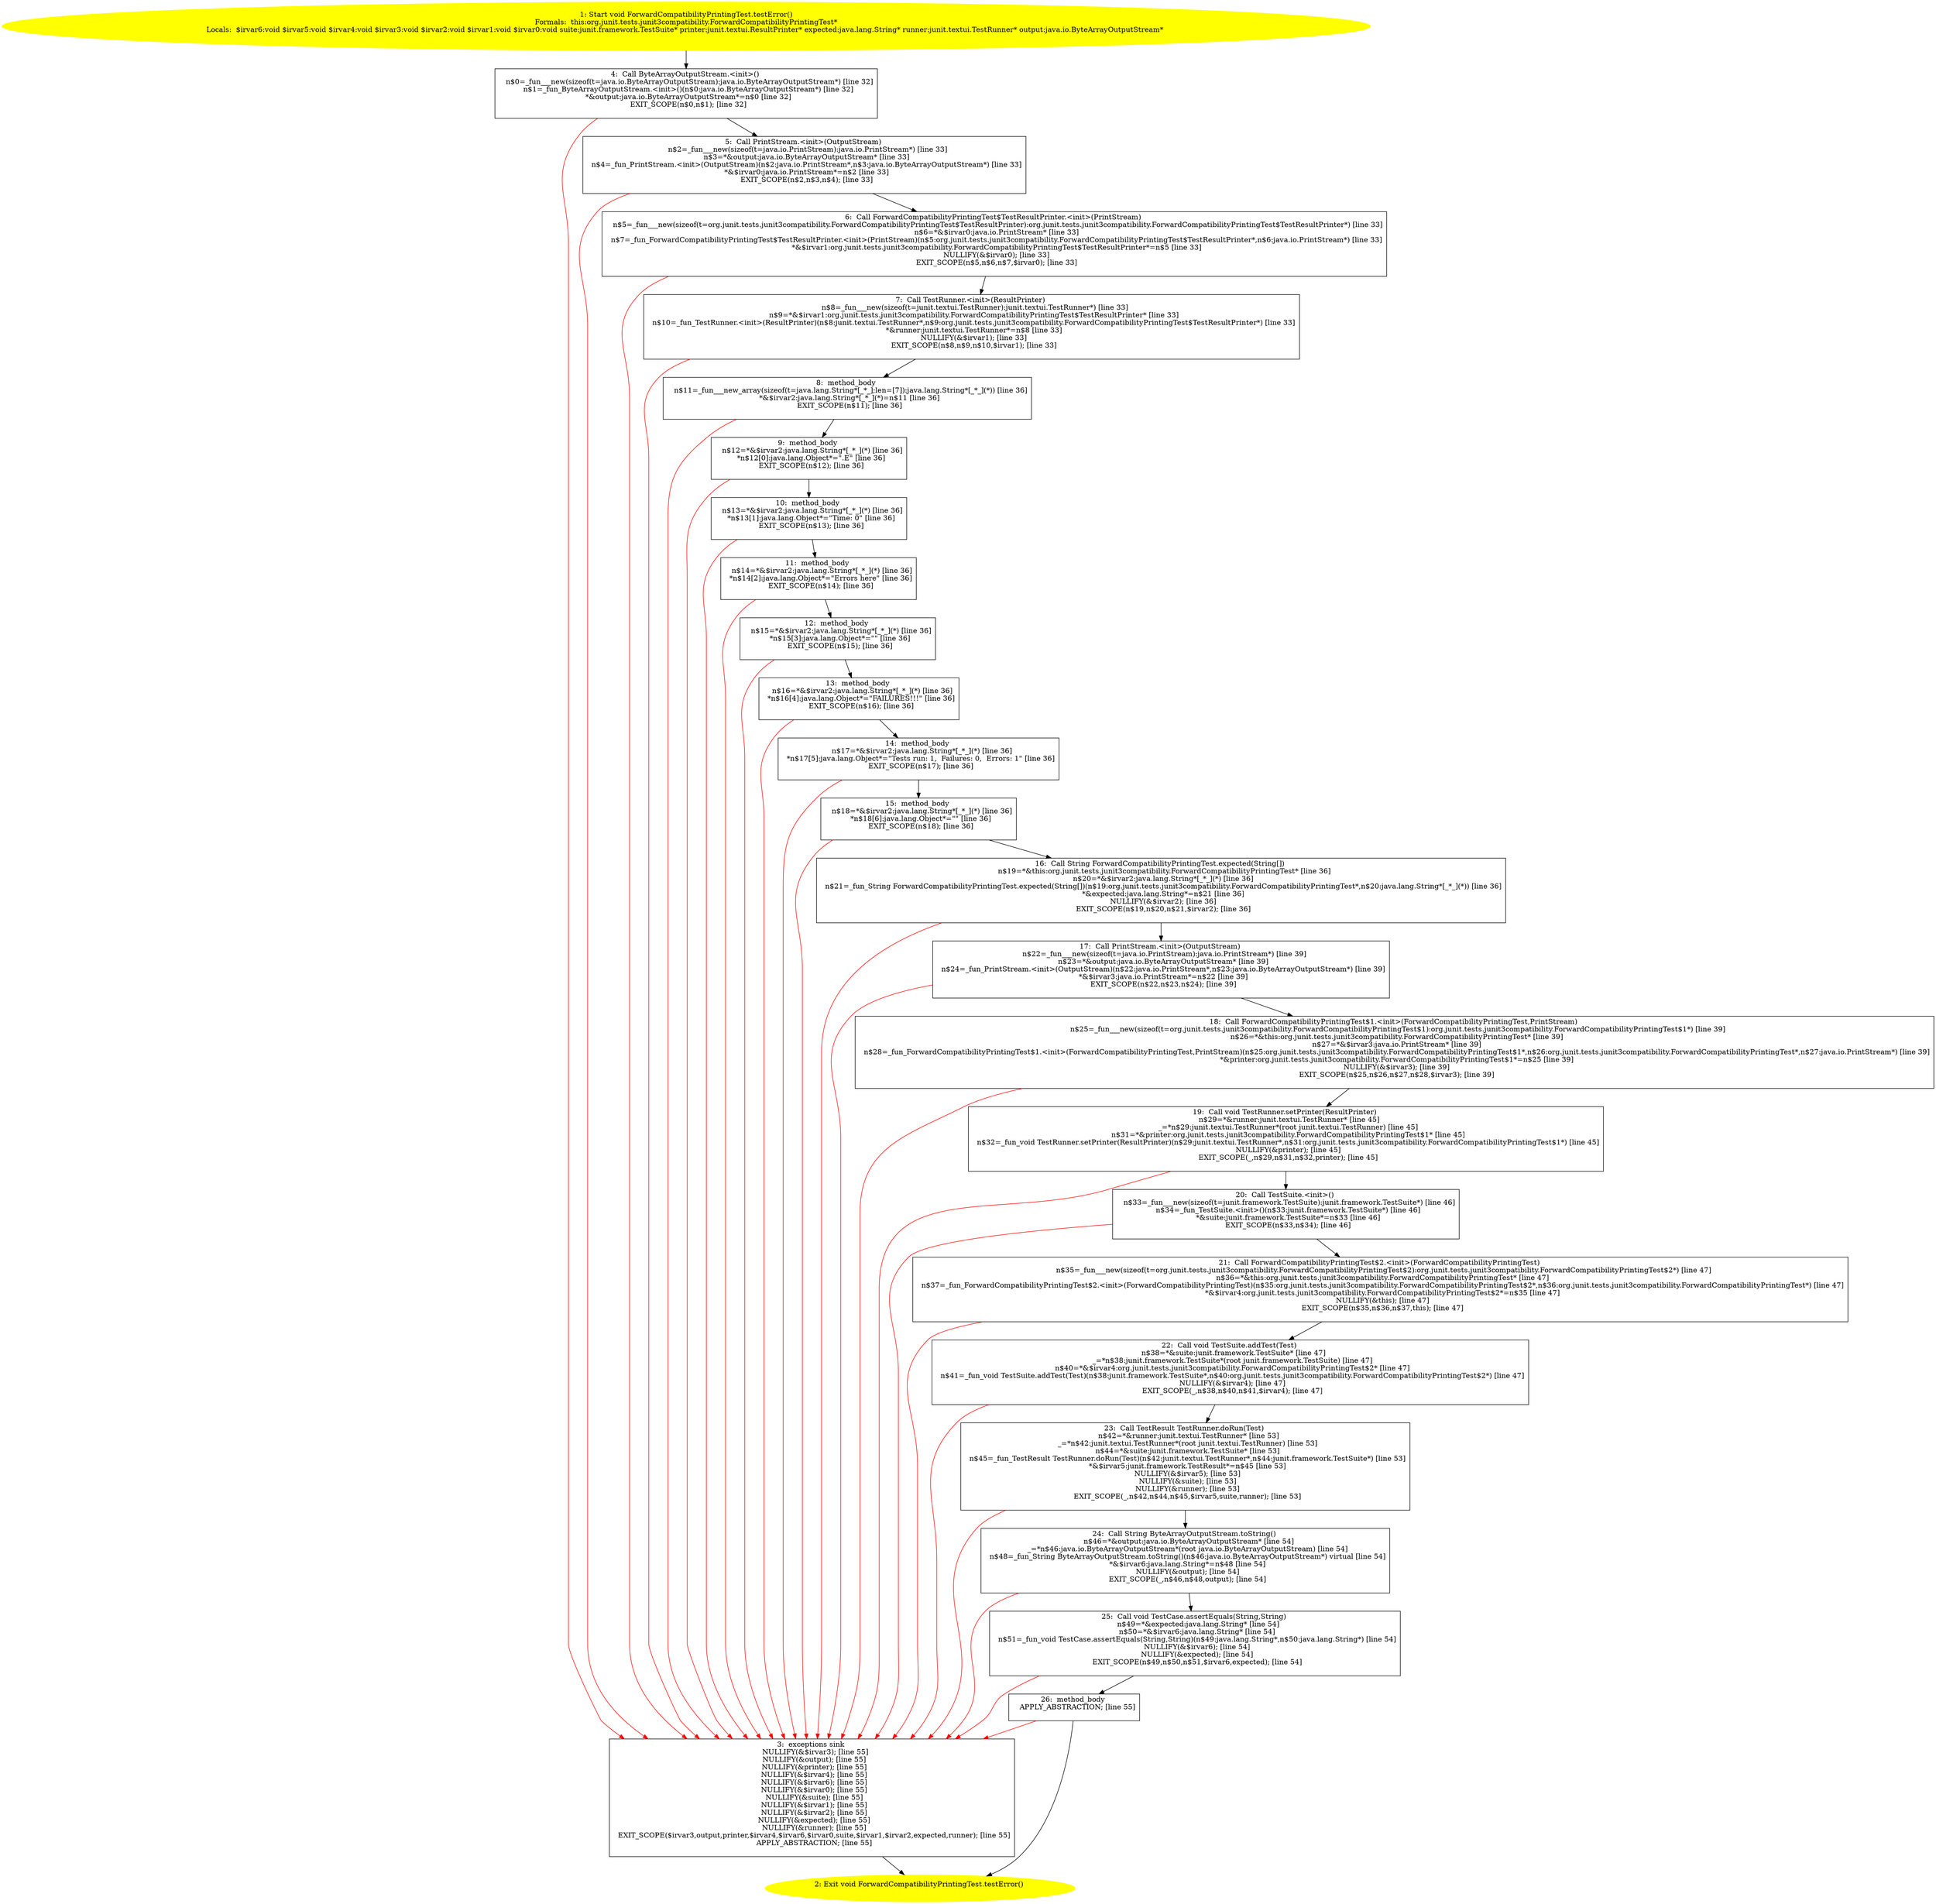 /* @generated */
digraph cfg {
"org.junit.tests.junit3compatibility.ForwardCompatibilityPrintingTest.testError():void.cd23a81fd01dee6052bc94164dd64646_1" [label="1: Start void ForwardCompatibilityPrintingTest.testError()\nFormals:  this:org.junit.tests.junit3compatibility.ForwardCompatibilityPrintingTest*\nLocals:  $irvar6:void $irvar5:void $irvar4:void $irvar3:void $irvar2:void $irvar1:void $irvar0:void suite:junit.framework.TestSuite* printer:junit.textui.ResultPrinter* expected:java.lang.String* runner:junit.textui.TestRunner* output:java.io.ByteArrayOutputStream* \n  " color=yellow style=filled]
	

	 "org.junit.tests.junit3compatibility.ForwardCompatibilityPrintingTest.testError():void.cd23a81fd01dee6052bc94164dd64646_1" -> "org.junit.tests.junit3compatibility.ForwardCompatibilityPrintingTest.testError():void.cd23a81fd01dee6052bc94164dd64646_4" ;
"org.junit.tests.junit3compatibility.ForwardCompatibilityPrintingTest.testError():void.cd23a81fd01dee6052bc94164dd64646_2" [label="2: Exit void ForwardCompatibilityPrintingTest.testError() \n  " color=yellow style=filled]
	

"org.junit.tests.junit3compatibility.ForwardCompatibilityPrintingTest.testError():void.cd23a81fd01dee6052bc94164dd64646_3" [label="3:  exceptions sink \n   NULLIFY(&$irvar3); [line 55]\n  NULLIFY(&output); [line 55]\n  NULLIFY(&printer); [line 55]\n  NULLIFY(&$irvar4); [line 55]\n  NULLIFY(&$irvar6); [line 55]\n  NULLIFY(&$irvar0); [line 55]\n  NULLIFY(&suite); [line 55]\n  NULLIFY(&$irvar1); [line 55]\n  NULLIFY(&$irvar2); [line 55]\n  NULLIFY(&expected); [line 55]\n  NULLIFY(&runner); [line 55]\n  EXIT_SCOPE($irvar3,output,printer,$irvar4,$irvar6,$irvar0,suite,$irvar1,$irvar2,expected,runner); [line 55]\n  APPLY_ABSTRACTION; [line 55]\n " shape="box"]
	

	 "org.junit.tests.junit3compatibility.ForwardCompatibilityPrintingTest.testError():void.cd23a81fd01dee6052bc94164dd64646_3" -> "org.junit.tests.junit3compatibility.ForwardCompatibilityPrintingTest.testError():void.cd23a81fd01dee6052bc94164dd64646_2" ;
"org.junit.tests.junit3compatibility.ForwardCompatibilityPrintingTest.testError():void.cd23a81fd01dee6052bc94164dd64646_4" [label="4:  Call ByteArrayOutputStream.<init>() \n   n$0=_fun___new(sizeof(t=java.io.ByteArrayOutputStream):java.io.ByteArrayOutputStream*) [line 32]\n  n$1=_fun_ByteArrayOutputStream.<init>()(n$0:java.io.ByteArrayOutputStream*) [line 32]\n  *&output:java.io.ByteArrayOutputStream*=n$0 [line 32]\n  EXIT_SCOPE(n$0,n$1); [line 32]\n " shape="box"]
	

	 "org.junit.tests.junit3compatibility.ForwardCompatibilityPrintingTest.testError():void.cd23a81fd01dee6052bc94164dd64646_4" -> "org.junit.tests.junit3compatibility.ForwardCompatibilityPrintingTest.testError():void.cd23a81fd01dee6052bc94164dd64646_5" ;
	 "org.junit.tests.junit3compatibility.ForwardCompatibilityPrintingTest.testError():void.cd23a81fd01dee6052bc94164dd64646_4" -> "org.junit.tests.junit3compatibility.ForwardCompatibilityPrintingTest.testError():void.cd23a81fd01dee6052bc94164dd64646_3" [color="red" ];
"org.junit.tests.junit3compatibility.ForwardCompatibilityPrintingTest.testError():void.cd23a81fd01dee6052bc94164dd64646_5" [label="5:  Call PrintStream.<init>(OutputStream) \n   n$2=_fun___new(sizeof(t=java.io.PrintStream):java.io.PrintStream*) [line 33]\n  n$3=*&output:java.io.ByteArrayOutputStream* [line 33]\n  n$4=_fun_PrintStream.<init>(OutputStream)(n$2:java.io.PrintStream*,n$3:java.io.ByteArrayOutputStream*) [line 33]\n  *&$irvar0:java.io.PrintStream*=n$2 [line 33]\n  EXIT_SCOPE(n$2,n$3,n$4); [line 33]\n " shape="box"]
	

	 "org.junit.tests.junit3compatibility.ForwardCompatibilityPrintingTest.testError():void.cd23a81fd01dee6052bc94164dd64646_5" -> "org.junit.tests.junit3compatibility.ForwardCompatibilityPrintingTest.testError():void.cd23a81fd01dee6052bc94164dd64646_6" ;
	 "org.junit.tests.junit3compatibility.ForwardCompatibilityPrintingTest.testError():void.cd23a81fd01dee6052bc94164dd64646_5" -> "org.junit.tests.junit3compatibility.ForwardCompatibilityPrintingTest.testError():void.cd23a81fd01dee6052bc94164dd64646_3" [color="red" ];
"org.junit.tests.junit3compatibility.ForwardCompatibilityPrintingTest.testError():void.cd23a81fd01dee6052bc94164dd64646_6" [label="6:  Call ForwardCompatibilityPrintingTest$TestResultPrinter.<init>(PrintStream) \n   n$5=_fun___new(sizeof(t=org.junit.tests.junit3compatibility.ForwardCompatibilityPrintingTest$TestResultPrinter):org.junit.tests.junit3compatibility.ForwardCompatibilityPrintingTest$TestResultPrinter*) [line 33]\n  n$6=*&$irvar0:java.io.PrintStream* [line 33]\n  n$7=_fun_ForwardCompatibilityPrintingTest$TestResultPrinter.<init>(PrintStream)(n$5:org.junit.tests.junit3compatibility.ForwardCompatibilityPrintingTest$TestResultPrinter*,n$6:java.io.PrintStream*) [line 33]\n  *&$irvar1:org.junit.tests.junit3compatibility.ForwardCompatibilityPrintingTest$TestResultPrinter*=n$5 [line 33]\n  NULLIFY(&$irvar0); [line 33]\n  EXIT_SCOPE(n$5,n$6,n$7,$irvar0); [line 33]\n " shape="box"]
	

	 "org.junit.tests.junit3compatibility.ForwardCompatibilityPrintingTest.testError():void.cd23a81fd01dee6052bc94164dd64646_6" -> "org.junit.tests.junit3compatibility.ForwardCompatibilityPrintingTest.testError():void.cd23a81fd01dee6052bc94164dd64646_7" ;
	 "org.junit.tests.junit3compatibility.ForwardCompatibilityPrintingTest.testError():void.cd23a81fd01dee6052bc94164dd64646_6" -> "org.junit.tests.junit3compatibility.ForwardCompatibilityPrintingTest.testError():void.cd23a81fd01dee6052bc94164dd64646_3" [color="red" ];
"org.junit.tests.junit3compatibility.ForwardCompatibilityPrintingTest.testError():void.cd23a81fd01dee6052bc94164dd64646_7" [label="7:  Call TestRunner.<init>(ResultPrinter) \n   n$8=_fun___new(sizeof(t=junit.textui.TestRunner):junit.textui.TestRunner*) [line 33]\n  n$9=*&$irvar1:org.junit.tests.junit3compatibility.ForwardCompatibilityPrintingTest$TestResultPrinter* [line 33]\n  n$10=_fun_TestRunner.<init>(ResultPrinter)(n$8:junit.textui.TestRunner*,n$9:org.junit.tests.junit3compatibility.ForwardCompatibilityPrintingTest$TestResultPrinter*) [line 33]\n  *&runner:junit.textui.TestRunner*=n$8 [line 33]\n  NULLIFY(&$irvar1); [line 33]\n  EXIT_SCOPE(n$8,n$9,n$10,$irvar1); [line 33]\n " shape="box"]
	

	 "org.junit.tests.junit3compatibility.ForwardCompatibilityPrintingTest.testError():void.cd23a81fd01dee6052bc94164dd64646_7" -> "org.junit.tests.junit3compatibility.ForwardCompatibilityPrintingTest.testError():void.cd23a81fd01dee6052bc94164dd64646_8" ;
	 "org.junit.tests.junit3compatibility.ForwardCompatibilityPrintingTest.testError():void.cd23a81fd01dee6052bc94164dd64646_7" -> "org.junit.tests.junit3compatibility.ForwardCompatibilityPrintingTest.testError():void.cd23a81fd01dee6052bc94164dd64646_3" [color="red" ];
"org.junit.tests.junit3compatibility.ForwardCompatibilityPrintingTest.testError():void.cd23a81fd01dee6052bc94164dd64646_8" [label="8:  method_body \n   n$11=_fun___new_array(sizeof(t=java.lang.String*[_*_];len=[7]):java.lang.String*[_*_](*)) [line 36]\n  *&$irvar2:java.lang.String*[_*_](*)=n$11 [line 36]\n  EXIT_SCOPE(n$11); [line 36]\n " shape="box"]
	

	 "org.junit.tests.junit3compatibility.ForwardCompatibilityPrintingTest.testError():void.cd23a81fd01dee6052bc94164dd64646_8" -> "org.junit.tests.junit3compatibility.ForwardCompatibilityPrintingTest.testError():void.cd23a81fd01dee6052bc94164dd64646_9" ;
	 "org.junit.tests.junit3compatibility.ForwardCompatibilityPrintingTest.testError():void.cd23a81fd01dee6052bc94164dd64646_8" -> "org.junit.tests.junit3compatibility.ForwardCompatibilityPrintingTest.testError():void.cd23a81fd01dee6052bc94164dd64646_3" [color="red" ];
"org.junit.tests.junit3compatibility.ForwardCompatibilityPrintingTest.testError():void.cd23a81fd01dee6052bc94164dd64646_9" [label="9:  method_body \n   n$12=*&$irvar2:java.lang.String*[_*_](*) [line 36]\n  *n$12[0]:java.lang.Object*=\".E\" [line 36]\n  EXIT_SCOPE(n$12); [line 36]\n " shape="box"]
	

	 "org.junit.tests.junit3compatibility.ForwardCompatibilityPrintingTest.testError():void.cd23a81fd01dee6052bc94164dd64646_9" -> "org.junit.tests.junit3compatibility.ForwardCompatibilityPrintingTest.testError():void.cd23a81fd01dee6052bc94164dd64646_10" ;
	 "org.junit.tests.junit3compatibility.ForwardCompatibilityPrintingTest.testError():void.cd23a81fd01dee6052bc94164dd64646_9" -> "org.junit.tests.junit3compatibility.ForwardCompatibilityPrintingTest.testError():void.cd23a81fd01dee6052bc94164dd64646_3" [color="red" ];
"org.junit.tests.junit3compatibility.ForwardCompatibilityPrintingTest.testError():void.cd23a81fd01dee6052bc94164dd64646_10" [label="10:  method_body \n   n$13=*&$irvar2:java.lang.String*[_*_](*) [line 36]\n  *n$13[1]:java.lang.Object*=\"Time: 0\" [line 36]\n  EXIT_SCOPE(n$13); [line 36]\n " shape="box"]
	

	 "org.junit.tests.junit3compatibility.ForwardCompatibilityPrintingTest.testError():void.cd23a81fd01dee6052bc94164dd64646_10" -> "org.junit.tests.junit3compatibility.ForwardCompatibilityPrintingTest.testError():void.cd23a81fd01dee6052bc94164dd64646_11" ;
	 "org.junit.tests.junit3compatibility.ForwardCompatibilityPrintingTest.testError():void.cd23a81fd01dee6052bc94164dd64646_10" -> "org.junit.tests.junit3compatibility.ForwardCompatibilityPrintingTest.testError():void.cd23a81fd01dee6052bc94164dd64646_3" [color="red" ];
"org.junit.tests.junit3compatibility.ForwardCompatibilityPrintingTest.testError():void.cd23a81fd01dee6052bc94164dd64646_11" [label="11:  method_body \n   n$14=*&$irvar2:java.lang.String*[_*_](*) [line 36]\n  *n$14[2]:java.lang.Object*=\"Errors here\" [line 36]\n  EXIT_SCOPE(n$14); [line 36]\n " shape="box"]
	

	 "org.junit.tests.junit3compatibility.ForwardCompatibilityPrintingTest.testError():void.cd23a81fd01dee6052bc94164dd64646_11" -> "org.junit.tests.junit3compatibility.ForwardCompatibilityPrintingTest.testError():void.cd23a81fd01dee6052bc94164dd64646_12" ;
	 "org.junit.tests.junit3compatibility.ForwardCompatibilityPrintingTest.testError():void.cd23a81fd01dee6052bc94164dd64646_11" -> "org.junit.tests.junit3compatibility.ForwardCompatibilityPrintingTest.testError():void.cd23a81fd01dee6052bc94164dd64646_3" [color="red" ];
"org.junit.tests.junit3compatibility.ForwardCompatibilityPrintingTest.testError():void.cd23a81fd01dee6052bc94164dd64646_12" [label="12:  method_body \n   n$15=*&$irvar2:java.lang.String*[_*_](*) [line 36]\n  *n$15[3]:java.lang.Object*=\"\" [line 36]\n  EXIT_SCOPE(n$15); [line 36]\n " shape="box"]
	

	 "org.junit.tests.junit3compatibility.ForwardCompatibilityPrintingTest.testError():void.cd23a81fd01dee6052bc94164dd64646_12" -> "org.junit.tests.junit3compatibility.ForwardCompatibilityPrintingTest.testError():void.cd23a81fd01dee6052bc94164dd64646_13" ;
	 "org.junit.tests.junit3compatibility.ForwardCompatibilityPrintingTest.testError():void.cd23a81fd01dee6052bc94164dd64646_12" -> "org.junit.tests.junit3compatibility.ForwardCompatibilityPrintingTest.testError():void.cd23a81fd01dee6052bc94164dd64646_3" [color="red" ];
"org.junit.tests.junit3compatibility.ForwardCompatibilityPrintingTest.testError():void.cd23a81fd01dee6052bc94164dd64646_13" [label="13:  method_body \n   n$16=*&$irvar2:java.lang.String*[_*_](*) [line 36]\n  *n$16[4]:java.lang.Object*=\"FAILURES!!!\" [line 36]\n  EXIT_SCOPE(n$16); [line 36]\n " shape="box"]
	

	 "org.junit.tests.junit3compatibility.ForwardCompatibilityPrintingTest.testError():void.cd23a81fd01dee6052bc94164dd64646_13" -> "org.junit.tests.junit3compatibility.ForwardCompatibilityPrintingTest.testError():void.cd23a81fd01dee6052bc94164dd64646_14" ;
	 "org.junit.tests.junit3compatibility.ForwardCompatibilityPrintingTest.testError():void.cd23a81fd01dee6052bc94164dd64646_13" -> "org.junit.tests.junit3compatibility.ForwardCompatibilityPrintingTest.testError():void.cd23a81fd01dee6052bc94164dd64646_3" [color="red" ];
"org.junit.tests.junit3compatibility.ForwardCompatibilityPrintingTest.testError():void.cd23a81fd01dee6052bc94164dd64646_14" [label="14:  method_body \n   n$17=*&$irvar2:java.lang.String*[_*_](*) [line 36]\n  *n$17[5]:java.lang.Object*=\"Tests run: 1,  Failures: 0,  Errors: 1\" [line 36]\n  EXIT_SCOPE(n$17); [line 36]\n " shape="box"]
	

	 "org.junit.tests.junit3compatibility.ForwardCompatibilityPrintingTest.testError():void.cd23a81fd01dee6052bc94164dd64646_14" -> "org.junit.tests.junit3compatibility.ForwardCompatibilityPrintingTest.testError():void.cd23a81fd01dee6052bc94164dd64646_15" ;
	 "org.junit.tests.junit3compatibility.ForwardCompatibilityPrintingTest.testError():void.cd23a81fd01dee6052bc94164dd64646_14" -> "org.junit.tests.junit3compatibility.ForwardCompatibilityPrintingTest.testError():void.cd23a81fd01dee6052bc94164dd64646_3" [color="red" ];
"org.junit.tests.junit3compatibility.ForwardCompatibilityPrintingTest.testError():void.cd23a81fd01dee6052bc94164dd64646_15" [label="15:  method_body \n   n$18=*&$irvar2:java.lang.String*[_*_](*) [line 36]\n  *n$18[6]:java.lang.Object*=\"\" [line 36]\n  EXIT_SCOPE(n$18); [line 36]\n " shape="box"]
	

	 "org.junit.tests.junit3compatibility.ForwardCompatibilityPrintingTest.testError():void.cd23a81fd01dee6052bc94164dd64646_15" -> "org.junit.tests.junit3compatibility.ForwardCompatibilityPrintingTest.testError():void.cd23a81fd01dee6052bc94164dd64646_16" ;
	 "org.junit.tests.junit3compatibility.ForwardCompatibilityPrintingTest.testError():void.cd23a81fd01dee6052bc94164dd64646_15" -> "org.junit.tests.junit3compatibility.ForwardCompatibilityPrintingTest.testError():void.cd23a81fd01dee6052bc94164dd64646_3" [color="red" ];
"org.junit.tests.junit3compatibility.ForwardCompatibilityPrintingTest.testError():void.cd23a81fd01dee6052bc94164dd64646_16" [label="16:  Call String ForwardCompatibilityPrintingTest.expected(String[]) \n   n$19=*&this:org.junit.tests.junit3compatibility.ForwardCompatibilityPrintingTest* [line 36]\n  n$20=*&$irvar2:java.lang.String*[_*_](*) [line 36]\n  n$21=_fun_String ForwardCompatibilityPrintingTest.expected(String[])(n$19:org.junit.tests.junit3compatibility.ForwardCompatibilityPrintingTest*,n$20:java.lang.String*[_*_](*)) [line 36]\n  *&expected:java.lang.String*=n$21 [line 36]\n  NULLIFY(&$irvar2); [line 36]\n  EXIT_SCOPE(n$19,n$20,n$21,$irvar2); [line 36]\n " shape="box"]
	

	 "org.junit.tests.junit3compatibility.ForwardCompatibilityPrintingTest.testError():void.cd23a81fd01dee6052bc94164dd64646_16" -> "org.junit.tests.junit3compatibility.ForwardCompatibilityPrintingTest.testError():void.cd23a81fd01dee6052bc94164dd64646_17" ;
	 "org.junit.tests.junit3compatibility.ForwardCompatibilityPrintingTest.testError():void.cd23a81fd01dee6052bc94164dd64646_16" -> "org.junit.tests.junit3compatibility.ForwardCompatibilityPrintingTest.testError():void.cd23a81fd01dee6052bc94164dd64646_3" [color="red" ];
"org.junit.tests.junit3compatibility.ForwardCompatibilityPrintingTest.testError():void.cd23a81fd01dee6052bc94164dd64646_17" [label="17:  Call PrintStream.<init>(OutputStream) \n   n$22=_fun___new(sizeof(t=java.io.PrintStream):java.io.PrintStream*) [line 39]\n  n$23=*&output:java.io.ByteArrayOutputStream* [line 39]\n  n$24=_fun_PrintStream.<init>(OutputStream)(n$22:java.io.PrintStream*,n$23:java.io.ByteArrayOutputStream*) [line 39]\n  *&$irvar3:java.io.PrintStream*=n$22 [line 39]\n  EXIT_SCOPE(n$22,n$23,n$24); [line 39]\n " shape="box"]
	

	 "org.junit.tests.junit3compatibility.ForwardCompatibilityPrintingTest.testError():void.cd23a81fd01dee6052bc94164dd64646_17" -> "org.junit.tests.junit3compatibility.ForwardCompatibilityPrintingTest.testError():void.cd23a81fd01dee6052bc94164dd64646_18" ;
	 "org.junit.tests.junit3compatibility.ForwardCompatibilityPrintingTest.testError():void.cd23a81fd01dee6052bc94164dd64646_17" -> "org.junit.tests.junit3compatibility.ForwardCompatibilityPrintingTest.testError():void.cd23a81fd01dee6052bc94164dd64646_3" [color="red" ];
"org.junit.tests.junit3compatibility.ForwardCompatibilityPrintingTest.testError():void.cd23a81fd01dee6052bc94164dd64646_18" [label="18:  Call ForwardCompatibilityPrintingTest$1.<init>(ForwardCompatibilityPrintingTest,PrintStream) \n   n$25=_fun___new(sizeof(t=org.junit.tests.junit3compatibility.ForwardCompatibilityPrintingTest$1):org.junit.tests.junit3compatibility.ForwardCompatibilityPrintingTest$1*) [line 39]\n  n$26=*&this:org.junit.tests.junit3compatibility.ForwardCompatibilityPrintingTest* [line 39]\n  n$27=*&$irvar3:java.io.PrintStream* [line 39]\n  n$28=_fun_ForwardCompatibilityPrintingTest$1.<init>(ForwardCompatibilityPrintingTest,PrintStream)(n$25:org.junit.tests.junit3compatibility.ForwardCompatibilityPrintingTest$1*,n$26:org.junit.tests.junit3compatibility.ForwardCompatibilityPrintingTest*,n$27:java.io.PrintStream*) [line 39]\n  *&printer:org.junit.tests.junit3compatibility.ForwardCompatibilityPrintingTest$1*=n$25 [line 39]\n  NULLIFY(&$irvar3); [line 39]\n  EXIT_SCOPE(n$25,n$26,n$27,n$28,$irvar3); [line 39]\n " shape="box"]
	

	 "org.junit.tests.junit3compatibility.ForwardCompatibilityPrintingTest.testError():void.cd23a81fd01dee6052bc94164dd64646_18" -> "org.junit.tests.junit3compatibility.ForwardCompatibilityPrintingTest.testError():void.cd23a81fd01dee6052bc94164dd64646_19" ;
	 "org.junit.tests.junit3compatibility.ForwardCompatibilityPrintingTest.testError():void.cd23a81fd01dee6052bc94164dd64646_18" -> "org.junit.tests.junit3compatibility.ForwardCompatibilityPrintingTest.testError():void.cd23a81fd01dee6052bc94164dd64646_3" [color="red" ];
"org.junit.tests.junit3compatibility.ForwardCompatibilityPrintingTest.testError():void.cd23a81fd01dee6052bc94164dd64646_19" [label="19:  Call void TestRunner.setPrinter(ResultPrinter) \n   n$29=*&runner:junit.textui.TestRunner* [line 45]\n  _=*n$29:junit.textui.TestRunner*(root junit.textui.TestRunner) [line 45]\n  n$31=*&printer:org.junit.tests.junit3compatibility.ForwardCompatibilityPrintingTest$1* [line 45]\n  n$32=_fun_void TestRunner.setPrinter(ResultPrinter)(n$29:junit.textui.TestRunner*,n$31:org.junit.tests.junit3compatibility.ForwardCompatibilityPrintingTest$1*) [line 45]\n  NULLIFY(&printer); [line 45]\n  EXIT_SCOPE(_,n$29,n$31,n$32,printer); [line 45]\n " shape="box"]
	

	 "org.junit.tests.junit3compatibility.ForwardCompatibilityPrintingTest.testError():void.cd23a81fd01dee6052bc94164dd64646_19" -> "org.junit.tests.junit3compatibility.ForwardCompatibilityPrintingTest.testError():void.cd23a81fd01dee6052bc94164dd64646_20" ;
	 "org.junit.tests.junit3compatibility.ForwardCompatibilityPrintingTest.testError():void.cd23a81fd01dee6052bc94164dd64646_19" -> "org.junit.tests.junit3compatibility.ForwardCompatibilityPrintingTest.testError():void.cd23a81fd01dee6052bc94164dd64646_3" [color="red" ];
"org.junit.tests.junit3compatibility.ForwardCompatibilityPrintingTest.testError():void.cd23a81fd01dee6052bc94164dd64646_20" [label="20:  Call TestSuite.<init>() \n   n$33=_fun___new(sizeof(t=junit.framework.TestSuite):junit.framework.TestSuite*) [line 46]\n  n$34=_fun_TestSuite.<init>()(n$33:junit.framework.TestSuite*) [line 46]\n  *&suite:junit.framework.TestSuite*=n$33 [line 46]\n  EXIT_SCOPE(n$33,n$34); [line 46]\n " shape="box"]
	

	 "org.junit.tests.junit3compatibility.ForwardCompatibilityPrintingTest.testError():void.cd23a81fd01dee6052bc94164dd64646_20" -> "org.junit.tests.junit3compatibility.ForwardCompatibilityPrintingTest.testError():void.cd23a81fd01dee6052bc94164dd64646_21" ;
	 "org.junit.tests.junit3compatibility.ForwardCompatibilityPrintingTest.testError():void.cd23a81fd01dee6052bc94164dd64646_20" -> "org.junit.tests.junit3compatibility.ForwardCompatibilityPrintingTest.testError():void.cd23a81fd01dee6052bc94164dd64646_3" [color="red" ];
"org.junit.tests.junit3compatibility.ForwardCompatibilityPrintingTest.testError():void.cd23a81fd01dee6052bc94164dd64646_21" [label="21:  Call ForwardCompatibilityPrintingTest$2.<init>(ForwardCompatibilityPrintingTest) \n   n$35=_fun___new(sizeof(t=org.junit.tests.junit3compatibility.ForwardCompatibilityPrintingTest$2):org.junit.tests.junit3compatibility.ForwardCompatibilityPrintingTest$2*) [line 47]\n  n$36=*&this:org.junit.tests.junit3compatibility.ForwardCompatibilityPrintingTest* [line 47]\n  n$37=_fun_ForwardCompatibilityPrintingTest$2.<init>(ForwardCompatibilityPrintingTest)(n$35:org.junit.tests.junit3compatibility.ForwardCompatibilityPrintingTest$2*,n$36:org.junit.tests.junit3compatibility.ForwardCompatibilityPrintingTest*) [line 47]\n  *&$irvar4:org.junit.tests.junit3compatibility.ForwardCompatibilityPrintingTest$2*=n$35 [line 47]\n  NULLIFY(&this); [line 47]\n  EXIT_SCOPE(n$35,n$36,n$37,this); [line 47]\n " shape="box"]
	

	 "org.junit.tests.junit3compatibility.ForwardCompatibilityPrintingTest.testError():void.cd23a81fd01dee6052bc94164dd64646_21" -> "org.junit.tests.junit3compatibility.ForwardCompatibilityPrintingTest.testError():void.cd23a81fd01dee6052bc94164dd64646_22" ;
	 "org.junit.tests.junit3compatibility.ForwardCompatibilityPrintingTest.testError():void.cd23a81fd01dee6052bc94164dd64646_21" -> "org.junit.tests.junit3compatibility.ForwardCompatibilityPrintingTest.testError():void.cd23a81fd01dee6052bc94164dd64646_3" [color="red" ];
"org.junit.tests.junit3compatibility.ForwardCompatibilityPrintingTest.testError():void.cd23a81fd01dee6052bc94164dd64646_22" [label="22:  Call void TestSuite.addTest(Test) \n   n$38=*&suite:junit.framework.TestSuite* [line 47]\n  _=*n$38:junit.framework.TestSuite*(root junit.framework.TestSuite) [line 47]\n  n$40=*&$irvar4:org.junit.tests.junit3compatibility.ForwardCompatibilityPrintingTest$2* [line 47]\n  n$41=_fun_void TestSuite.addTest(Test)(n$38:junit.framework.TestSuite*,n$40:org.junit.tests.junit3compatibility.ForwardCompatibilityPrintingTest$2*) [line 47]\n  NULLIFY(&$irvar4); [line 47]\n  EXIT_SCOPE(_,n$38,n$40,n$41,$irvar4); [line 47]\n " shape="box"]
	

	 "org.junit.tests.junit3compatibility.ForwardCompatibilityPrintingTest.testError():void.cd23a81fd01dee6052bc94164dd64646_22" -> "org.junit.tests.junit3compatibility.ForwardCompatibilityPrintingTest.testError():void.cd23a81fd01dee6052bc94164dd64646_23" ;
	 "org.junit.tests.junit3compatibility.ForwardCompatibilityPrintingTest.testError():void.cd23a81fd01dee6052bc94164dd64646_22" -> "org.junit.tests.junit3compatibility.ForwardCompatibilityPrintingTest.testError():void.cd23a81fd01dee6052bc94164dd64646_3" [color="red" ];
"org.junit.tests.junit3compatibility.ForwardCompatibilityPrintingTest.testError():void.cd23a81fd01dee6052bc94164dd64646_23" [label="23:  Call TestResult TestRunner.doRun(Test) \n   n$42=*&runner:junit.textui.TestRunner* [line 53]\n  _=*n$42:junit.textui.TestRunner*(root junit.textui.TestRunner) [line 53]\n  n$44=*&suite:junit.framework.TestSuite* [line 53]\n  n$45=_fun_TestResult TestRunner.doRun(Test)(n$42:junit.textui.TestRunner*,n$44:junit.framework.TestSuite*) [line 53]\n  *&$irvar5:junit.framework.TestResult*=n$45 [line 53]\n  NULLIFY(&$irvar5); [line 53]\n  NULLIFY(&suite); [line 53]\n  NULLIFY(&runner); [line 53]\n  EXIT_SCOPE(_,n$42,n$44,n$45,$irvar5,suite,runner); [line 53]\n " shape="box"]
	

	 "org.junit.tests.junit3compatibility.ForwardCompatibilityPrintingTest.testError():void.cd23a81fd01dee6052bc94164dd64646_23" -> "org.junit.tests.junit3compatibility.ForwardCompatibilityPrintingTest.testError():void.cd23a81fd01dee6052bc94164dd64646_24" ;
	 "org.junit.tests.junit3compatibility.ForwardCompatibilityPrintingTest.testError():void.cd23a81fd01dee6052bc94164dd64646_23" -> "org.junit.tests.junit3compatibility.ForwardCompatibilityPrintingTest.testError():void.cd23a81fd01dee6052bc94164dd64646_3" [color="red" ];
"org.junit.tests.junit3compatibility.ForwardCompatibilityPrintingTest.testError():void.cd23a81fd01dee6052bc94164dd64646_24" [label="24:  Call String ByteArrayOutputStream.toString() \n   n$46=*&output:java.io.ByteArrayOutputStream* [line 54]\n  _=*n$46:java.io.ByteArrayOutputStream*(root java.io.ByteArrayOutputStream) [line 54]\n  n$48=_fun_String ByteArrayOutputStream.toString()(n$46:java.io.ByteArrayOutputStream*) virtual [line 54]\n  *&$irvar6:java.lang.String*=n$48 [line 54]\n  NULLIFY(&output); [line 54]\n  EXIT_SCOPE(_,n$46,n$48,output); [line 54]\n " shape="box"]
	

	 "org.junit.tests.junit3compatibility.ForwardCompatibilityPrintingTest.testError():void.cd23a81fd01dee6052bc94164dd64646_24" -> "org.junit.tests.junit3compatibility.ForwardCompatibilityPrintingTest.testError():void.cd23a81fd01dee6052bc94164dd64646_25" ;
	 "org.junit.tests.junit3compatibility.ForwardCompatibilityPrintingTest.testError():void.cd23a81fd01dee6052bc94164dd64646_24" -> "org.junit.tests.junit3compatibility.ForwardCompatibilityPrintingTest.testError():void.cd23a81fd01dee6052bc94164dd64646_3" [color="red" ];
"org.junit.tests.junit3compatibility.ForwardCompatibilityPrintingTest.testError():void.cd23a81fd01dee6052bc94164dd64646_25" [label="25:  Call void TestCase.assertEquals(String,String) \n   n$49=*&expected:java.lang.String* [line 54]\n  n$50=*&$irvar6:java.lang.String* [line 54]\n  n$51=_fun_void TestCase.assertEquals(String,String)(n$49:java.lang.String*,n$50:java.lang.String*) [line 54]\n  NULLIFY(&$irvar6); [line 54]\n  NULLIFY(&expected); [line 54]\n  EXIT_SCOPE(n$49,n$50,n$51,$irvar6,expected); [line 54]\n " shape="box"]
	

	 "org.junit.tests.junit3compatibility.ForwardCompatibilityPrintingTest.testError():void.cd23a81fd01dee6052bc94164dd64646_25" -> "org.junit.tests.junit3compatibility.ForwardCompatibilityPrintingTest.testError():void.cd23a81fd01dee6052bc94164dd64646_26" ;
	 "org.junit.tests.junit3compatibility.ForwardCompatibilityPrintingTest.testError():void.cd23a81fd01dee6052bc94164dd64646_25" -> "org.junit.tests.junit3compatibility.ForwardCompatibilityPrintingTest.testError():void.cd23a81fd01dee6052bc94164dd64646_3" [color="red" ];
"org.junit.tests.junit3compatibility.ForwardCompatibilityPrintingTest.testError():void.cd23a81fd01dee6052bc94164dd64646_26" [label="26:  method_body \n   APPLY_ABSTRACTION; [line 55]\n " shape="box"]
	

	 "org.junit.tests.junit3compatibility.ForwardCompatibilityPrintingTest.testError():void.cd23a81fd01dee6052bc94164dd64646_26" -> "org.junit.tests.junit3compatibility.ForwardCompatibilityPrintingTest.testError():void.cd23a81fd01dee6052bc94164dd64646_2" ;
	 "org.junit.tests.junit3compatibility.ForwardCompatibilityPrintingTest.testError():void.cd23a81fd01dee6052bc94164dd64646_26" -> "org.junit.tests.junit3compatibility.ForwardCompatibilityPrintingTest.testError():void.cd23a81fd01dee6052bc94164dd64646_3" [color="red" ];
}
